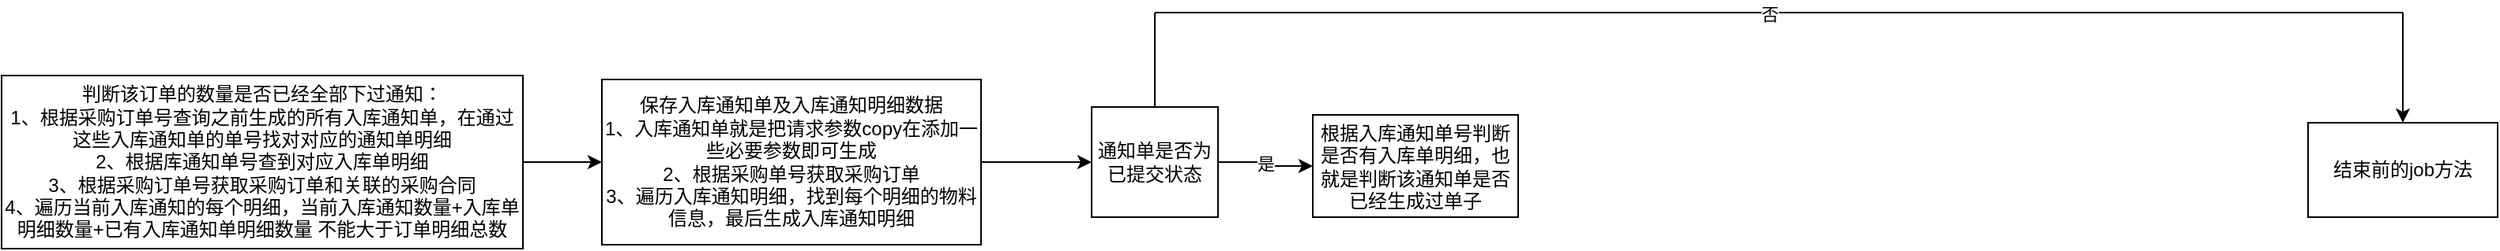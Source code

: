 <mxfile version="22.1.4" type="github">
  <diagram name="第 1 页" id="-ZltAnFMRnrPX8IdyNOE">
    <mxGraphModel dx="835" dy="421" grid="1" gridSize="10" guides="1" tooltips="1" connect="1" arrows="1" fold="1" page="1" pageScale="1" pageWidth="827" pageHeight="1169" math="0" shadow="0">
      <root>
        <mxCell id="0" />
        <mxCell id="1" parent="0" />
        <mxCell id="7LnMF1Zov575ZfFQeR5a-13" value="" style="edgeStyle=orthogonalEdgeStyle;rounded=0;orthogonalLoop=1;jettySize=auto;html=1;" edge="1" parent="1" source="7LnMF1Zov575ZfFQeR5a-11" target="7LnMF1Zov575ZfFQeR5a-12">
          <mxGeometry relative="1" as="geometry" />
        </mxCell>
        <mxCell id="7LnMF1Zov575ZfFQeR5a-11" value="判断该订单的数量是否已经全部下过通知：&lt;br&gt;1、根据采购订单号查询之前生成的所有入库通知单，在通过这些入库通知单的单号找对对应的通知单明细&lt;br&gt;2、根据库通知单号查到对应入库单明细&lt;br&gt;3、根据采购订单号获取采购订单和关联的采购合同&lt;br&gt;4、遍历当前入库通知的每个明细，当前入库通知数量+入库单明细数量+已有入库通知单明细数量 不能大于订单明细总数" style="rounded=0;whiteSpace=wrap;html=1;" vertex="1" parent="1">
          <mxGeometry y="290" width="330" height="110" as="geometry" />
        </mxCell>
        <mxCell id="7LnMF1Zov575ZfFQeR5a-15" value="" style="edgeStyle=orthogonalEdgeStyle;rounded=0;orthogonalLoop=1;jettySize=auto;html=1;" edge="1" parent="1" source="7LnMF1Zov575ZfFQeR5a-12" target="7LnMF1Zov575ZfFQeR5a-14">
          <mxGeometry relative="1" as="geometry" />
        </mxCell>
        <mxCell id="7LnMF1Zov575ZfFQeR5a-12" value="保存入库通知单及入库通知明细数据&lt;br&gt;1、入库通知单就是把请求参数copy在添加一些必要参数即可生成&lt;br&gt;2、根据采购单号获取采购订单&lt;br&gt;3、遍历入库通知明细，找到每个明细的物料信息，最后生成入库通知明细" style="whiteSpace=wrap;html=1;rounded=0;" vertex="1" parent="1">
          <mxGeometry x="380" y="292.5" width="240" height="105" as="geometry" />
        </mxCell>
        <mxCell id="7LnMF1Zov575ZfFQeR5a-17" value="" style="edgeStyle=orthogonalEdgeStyle;rounded=0;orthogonalLoop=1;jettySize=auto;html=1;" edge="1" parent="1" source="7LnMF1Zov575ZfFQeR5a-14" target="7LnMF1Zov575ZfFQeR5a-16">
          <mxGeometry relative="1" as="geometry" />
        </mxCell>
        <mxCell id="7LnMF1Zov575ZfFQeR5a-18" value="是" style="edgeLabel;html=1;align=center;verticalAlign=middle;resizable=0;points=[];" vertex="1" connectable="0" parent="7LnMF1Zov575ZfFQeR5a-17">
          <mxGeometry x="-0.024" relative="1" as="geometry">
            <mxPoint as="offset" />
          </mxGeometry>
        </mxCell>
        <mxCell id="7LnMF1Zov575ZfFQeR5a-14" value="通知单是否为已提交状态" style="whiteSpace=wrap;html=1;rounded=0;" vertex="1" parent="1">
          <mxGeometry x="690" y="310" width="80" height="70" as="geometry" />
        </mxCell>
        <mxCell id="7LnMF1Zov575ZfFQeR5a-16" value="根据入库通知单号判断是否有入库单明细，也就是判断该通知单是否已经生成过单子" style="whiteSpace=wrap;html=1;rounded=0;" vertex="1" parent="1">
          <mxGeometry x="830" y="315" width="130" height="65" as="geometry" />
        </mxCell>
        <mxCell id="7LnMF1Zov575ZfFQeR5a-19" value="结束前的job方法" style="rounded=0;whiteSpace=wrap;html=1;" vertex="1" parent="1">
          <mxGeometry x="1460" y="320" width="120" height="60" as="geometry" />
        </mxCell>
        <mxCell id="7LnMF1Zov575ZfFQeR5a-31" value="" style="endArrow=none;html=1;rounded=0;" edge="1" parent="1">
          <mxGeometry width="50" height="50" relative="1" as="geometry">
            <mxPoint x="730" y="310" as="sourcePoint" />
            <mxPoint x="730" y="250" as="targetPoint" />
          </mxGeometry>
        </mxCell>
        <mxCell id="7LnMF1Zov575ZfFQeR5a-32" value="" style="endArrow=none;html=1;rounded=0;" edge="1" parent="1">
          <mxGeometry width="50" height="50" relative="1" as="geometry">
            <mxPoint x="730" y="250" as="sourcePoint" />
            <mxPoint x="1520" y="250" as="targetPoint" />
          </mxGeometry>
        </mxCell>
        <mxCell id="7LnMF1Zov575ZfFQeR5a-35" value="否" style="edgeLabel;html=1;align=center;verticalAlign=middle;resizable=0;points=[];" vertex="1" connectable="0" parent="7LnMF1Zov575ZfFQeR5a-32">
          <mxGeometry x="-0.015" y="-1" relative="1" as="geometry">
            <mxPoint as="offset" />
          </mxGeometry>
        </mxCell>
        <mxCell id="7LnMF1Zov575ZfFQeR5a-33" value="" style="endArrow=classic;html=1;rounded=0;entryX=0.5;entryY=0;entryDx=0;entryDy=0;" edge="1" parent="1" target="7LnMF1Zov575ZfFQeR5a-19">
          <mxGeometry width="50" height="50" relative="1" as="geometry">
            <mxPoint x="1520" y="250" as="sourcePoint" />
            <mxPoint x="1520" y="310" as="targetPoint" />
          </mxGeometry>
        </mxCell>
      </root>
    </mxGraphModel>
  </diagram>
</mxfile>
